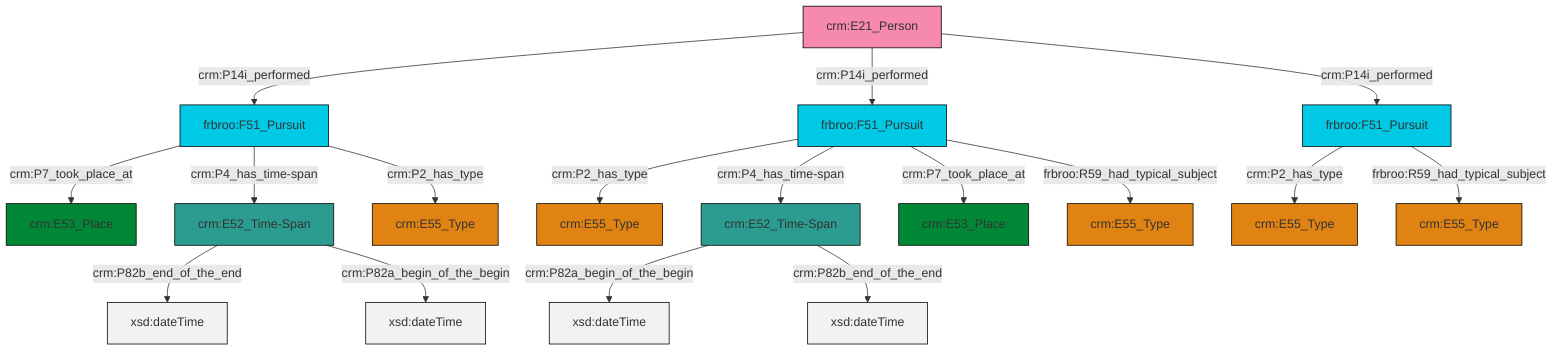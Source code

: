 graph TD
classDef Literal fill:#f2f2f2,stroke:#000000;
classDef CRM_Entity fill:#FFFFFF,stroke:#000000;
classDef Temporal_Entity fill:#00C9E6, stroke:#000000;
classDef Type fill:#E18312, stroke:#000000;
classDef Time-Span fill:#2C9C91, stroke:#000000;
classDef Appellation fill:#FFEB7F, stroke:#000000;
classDef Place fill:#008836, stroke:#000000;
classDef Persistent_Item fill:#B266B2, stroke:#000000;
classDef Conceptual_Object fill:#FFD700, stroke:#000000;
classDef Physical_Thing fill:#D2B48C, stroke:#000000;
classDef Actor fill:#f58aad, stroke:#000000;
classDef PC_Classes fill:#4ce600, stroke:#000000;
classDef Multi fill:#cccccc,stroke:#000000;

0["frbroo:F51_Pursuit"]:::Temporal_Entity -->|crm:P7_took_place_at| 8["crm:E53_Place"]:::Place
9["crm:E52_Time-Span"]:::Time-Span -->|crm:P82b_end_of_the_end| 10[xsd:dateTime]:::Literal
11["frbroo:F51_Pursuit"]:::Temporal_Entity -->|crm:P2_has_type| 12["crm:E55_Type"]:::Type
2["crm:E52_Time-Span"]:::Time-Span -->|crm:P82a_begin_of_the_begin| 13[xsd:dateTime]:::Literal
6["crm:E21_Person"]:::Actor -->|crm:P14i_performed| 0["frbroo:F51_Pursuit"]:::Temporal_Entity
17["frbroo:F51_Pursuit"]:::Temporal_Entity -->|crm:P2_has_type| 4["crm:E55_Type"]:::Type
6["crm:E21_Person"]:::Actor -->|crm:P14i_performed| 17["frbroo:F51_Pursuit"]:::Temporal_Entity
17["frbroo:F51_Pursuit"]:::Temporal_Entity -->|crm:P4_has_time-span| 2["crm:E52_Time-Span"]:::Time-Span
9["crm:E52_Time-Span"]:::Time-Span -->|crm:P82a_begin_of_the_begin| 20[xsd:dateTime]:::Literal
2["crm:E52_Time-Span"]:::Time-Span -->|crm:P82b_end_of_the_end| 24[xsd:dateTime]:::Literal
0["frbroo:F51_Pursuit"]:::Temporal_Entity -->|crm:P4_has_time-span| 9["crm:E52_Time-Span"]:::Time-Span
17["frbroo:F51_Pursuit"]:::Temporal_Entity -->|crm:P7_took_place_at| 22["crm:E53_Place"]:::Place
17["frbroo:F51_Pursuit"]:::Temporal_Entity -->|frbroo:R59_had_typical_subject| 26["crm:E55_Type"]:::Type
11["frbroo:F51_Pursuit"]:::Temporal_Entity -->|frbroo:R59_had_typical_subject| 27["crm:E55_Type"]:::Type
0["frbroo:F51_Pursuit"]:::Temporal_Entity -->|crm:P2_has_type| 14["crm:E55_Type"]:::Type
6["crm:E21_Person"]:::Actor -->|crm:P14i_performed| 11["frbroo:F51_Pursuit"]:::Temporal_Entity